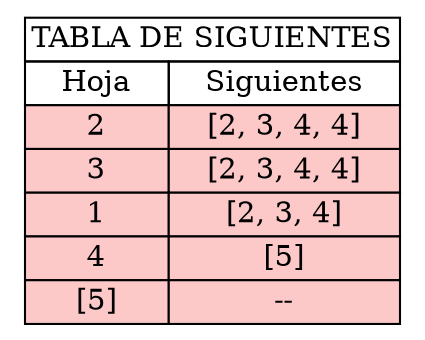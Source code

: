 digraph { 
 tbl1 [
shape=plaintext
 label=<
<table border='0' cellborder='1' cellspacing='0'>
<tr><td colspan="2">TABLA DE SIGUIENTES</td></tr>
<th><td>Hoja</td><td>Siguientes</td></th><tr><td bgcolor="#fcc8c8">2</td><td bgcolor="#fcc8c8">[2, 3, 4, 4]</td></tr>
<tr><td bgcolor="#fcc8c8">3</td><td bgcolor="#fcc8c8">[2, 3, 4, 4]</td></tr>
<tr><td bgcolor="#fcc8c8">1</td><td bgcolor="#fcc8c8">[2, 3, 4]</td></tr>
<tr><td bgcolor="#fcc8c8">4</td><td bgcolor="#fcc8c8">[5]</td></tr>
<tr><td bgcolor="#fcc8c8">[5]</td><td bgcolor="#fcc8c8">--</td></tr>
</table>
>];
}
